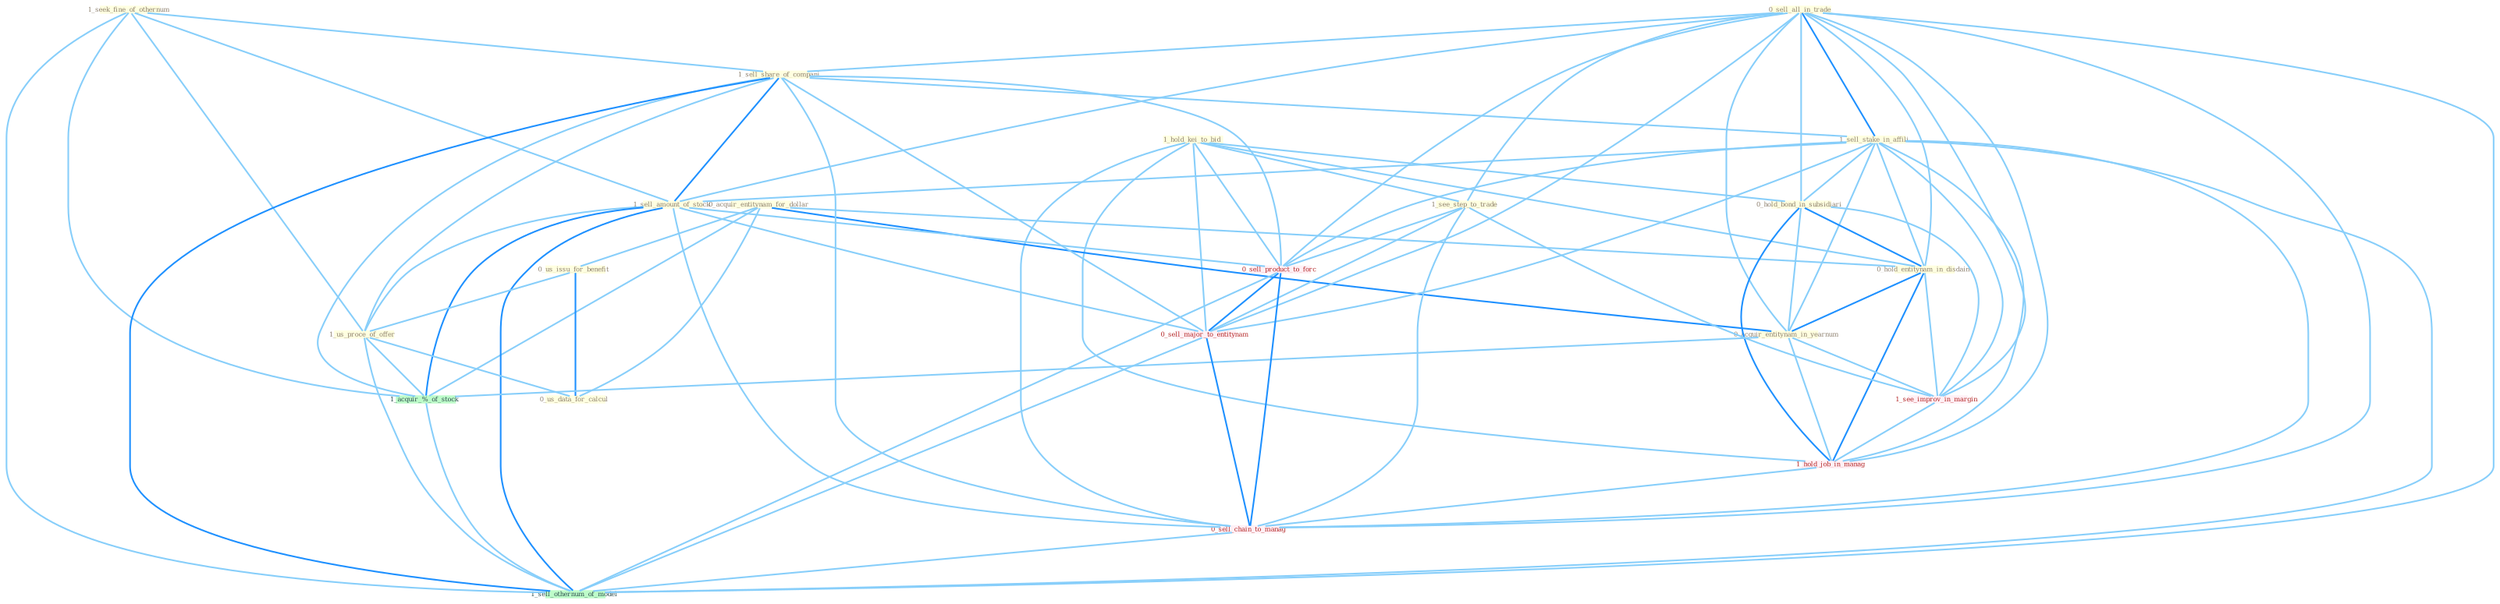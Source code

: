 Graph G{ 
    node
    [shape=polygon,style=filled,width=.5,height=.06,color="#BDFCC9",fixedsize=true,fontsize=4,
    fontcolor="#2f4f4f"];
    {node
    [color="#ffffe0", fontcolor="#8b7d6b"] "1_hold_kei_to_bid " "0_acquir_entitynam_for_dollar " "1_seek_fine_of_othernum " "0_sell_all_in_trade " "1_sell_share_of_compani " "1_sell_stake_in_affili " "0_hold_bond_in_subsidiari " "0_hold_entitynam_in_disdain " "1_sell_amount_of_stock " "1_see_step_to_trade " "0_us_issu_for_benefit " "1_us_proce_of_offer " "0_us_data_for_calcul " "0_acquir_entitynam_in_yearnum "}
{node [color="#fff0f5", fontcolor="#b22222"] "1_see_improv_in_margin " "1_hold_job_in_manag " "0_sell_product_to_forc " "0_sell_major_to_entitynam " "0_sell_chain_to_manag "}
edge [color="#B0E2FF"];

	"1_hold_kei_to_bid " -- "0_hold_bond_in_subsidiari " [w="1", color="#87cefa" ];
	"1_hold_kei_to_bid " -- "0_hold_entitynam_in_disdain " [w="1", color="#87cefa" ];
	"1_hold_kei_to_bid " -- "1_see_step_to_trade " [w="1", color="#87cefa" ];
	"1_hold_kei_to_bid " -- "1_hold_job_in_manag " [w="1", color="#87cefa" ];
	"1_hold_kei_to_bid " -- "0_sell_product_to_forc " [w="1", color="#87cefa" ];
	"1_hold_kei_to_bid " -- "0_sell_major_to_entitynam " [w="1", color="#87cefa" ];
	"1_hold_kei_to_bid " -- "0_sell_chain_to_manag " [w="1", color="#87cefa" ];
	"0_acquir_entitynam_for_dollar " -- "0_hold_entitynam_in_disdain " [w="1", color="#87cefa" ];
	"0_acquir_entitynam_for_dollar " -- "0_us_issu_for_benefit " [w="1", color="#87cefa" ];
	"0_acquir_entitynam_for_dollar " -- "0_us_data_for_calcul " [w="1", color="#87cefa" ];
	"0_acquir_entitynam_for_dollar " -- "0_acquir_entitynam_in_yearnum " [w="2", color="#1e90ff" , len=0.8];
	"0_acquir_entitynam_for_dollar " -- "1_acquir_%_of_stock " [w="1", color="#87cefa" ];
	"1_seek_fine_of_othernum " -- "1_sell_share_of_compani " [w="1", color="#87cefa" ];
	"1_seek_fine_of_othernum " -- "1_sell_amount_of_stock " [w="1", color="#87cefa" ];
	"1_seek_fine_of_othernum " -- "1_us_proce_of_offer " [w="1", color="#87cefa" ];
	"1_seek_fine_of_othernum " -- "1_acquir_%_of_stock " [w="1", color="#87cefa" ];
	"1_seek_fine_of_othernum " -- "1_sell_othernum_of_model " [w="1", color="#87cefa" ];
	"0_sell_all_in_trade " -- "1_sell_share_of_compani " [w="1", color="#87cefa" ];
	"0_sell_all_in_trade " -- "1_sell_stake_in_affili " [w="2", color="#1e90ff" , len=0.8];
	"0_sell_all_in_trade " -- "0_hold_bond_in_subsidiari " [w="1", color="#87cefa" ];
	"0_sell_all_in_trade " -- "0_hold_entitynam_in_disdain " [w="1", color="#87cefa" ];
	"0_sell_all_in_trade " -- "1_sell_amount_of_stock " [w="1", color="#87cefa" ];
	"0_sell_all_in_trade " -- "1_see_step_to_trade " [w="1", color="#87cefa" ];
	"0_sell_all_in_trade " -- "0_acquir_entitynam_in_yearnum " [w="1", color="#87cefa" ];
	"0_sell_all_in_trade " -- "1_see_improv_in_margin " [w="1", color="#87cefa" ];
	"0_sell_all_in_trade " -- "1_hold_job_in_manag " [w="1", color="#87cefa" ];
	"0_sell_all_in_trade " -- "0_sell_product_to_forc " [w="1", color="#87cefa" ];
	"0_sell_all_in_trade " -- "0_sell_major_to_entitynam " [w="1", color="#87cefa" ];
	"0_sell_all_in_trade " -- "0_sell_chain_to_manag " [w="1", color="#87cefa" ];
	"0_sell_all_in_trade " -- "1_sell_othernum_of_model " [w="1", color="#87cefa" ];
	"1_sell_share_of_compani " -- "1_sell_stake_in_affili " [w="1", color="#87cefa" ];
	"1_sell_share_of_compani " -- "1_sell_amount_of_stock " [w="2", color="#1e90ff" , len=0.8];
	"1_sell_share_of_compani " -- "1_us_proce_of_offer " [w="1", color="#87cefa" ];
	"1_sell_share_of_compani " -- "1_acquir_%_of_stock " [w="1", color="#87cefa" ];
	"1_sell_share_of_compani " -- "0_sell_product_to_forc " [w="1", color="#87cefa" ];
	"1_sell_share_of_compani " -- "0_sell_major_to_entitynam " [w="1", color="#87cefa" ];
	"1_sell_share_of_compani " -- "0_sell_chain_to_manag " [w="1", color="#87cefa" ];
	"1_sell_share_of_compani " -- "1_sell_othernum_of_model " [w="2", color="#1e90ff" , len=0.8];
	"1_sell_stake_in_affili " -- "0_hold_bond_in_subsidiari " [w="1", color="#87cefa" ];
	"1_sell_stake_in_affili " -- "0_hold_entitynam_in_disdain " [w="1", color="#87cefa" ];
	"1_sell_stake_in_affili " -- "1_sell_amount_of_stock " [w="1", color="#87cefa" ];
	"1_sell_stake_in_affili " -- "0_acquir_entitynam_in_yearnum " [w="1", color="#87cefa" ];
	"1_sell_stake_in_affili " -- "1_see_improv_in_margin " [w="1", color="#87cefa" ];
	"1_sell_stake_in_affili " -- "1_hold_job_in_manag " [w="1", color="#87cefa" ];
	"1_sell_stake_in_affili " -- "0_sell_product_to_forc " [w="1", color="#87cefa" ];
	"1_sell_stake_in_affili " -- "0_sell_major_to_entitynam " [w="1", color="#87cefa" ];
	"1_sell_stake_in_affili " -- "0_sell_chain_to_manag " [w="1", color="#87cefa" ];
	"1_sell_stake_in_affili " -- "1_sell_othernum_of_model " [w="1", color="#87cefa" ];
	"0_hold_bond_in_subsidiari " -- "0_hold_entitynam_in_disdain " [w="2", color="#1e90ff" , len=0.8];
	"0_hold_bond_in_subsidiari " -- "0_acquir_entitynam_in_yearnum " [w="1", color="#87cefa" ];
	"0_hold_bond_in_subsidiari " -- "1_see_improv_in_margin " [w="1", color="#87cefa" ];
	"0_hold_bond_in_subsidiari " -- "1_hold_job_in_manag " [w="2", color="#1e90ff" , len=0.8];
	"0_hold_entitynam_in_disdain " -- "0_acquir_entitynam_in_yearnum " [w="2", color="#1e90ff" , len=0.8];
	"0_hold_entitynam_in_disdain " -- "1_see_improv_in_margin " [w="1", color="#87cefa" ];
	"0_hold_entitynam_in_disdain " -- "1_hold_job_in_manag " [w="2", color="#1e90ff" , len=0.8];
	"1_sell_amount_of_stock " -- "1_us_proce_of_offer " [w="1", color="#87cefa" ];
	"1_sell_amount_of_stock " -- "1_acquir_%_of_stock " [w="2", color="#1e90ff" , len=0.8];
	"1_sell_amount_of_stock " -- "0_sell_product_to_forc " [w="1", color="#87cefa" ];
	"1_sell_amount_of_stock " -- "0_sell_major_to_entitynam " [w="1", color="#87cefa" ];
	"1_sell_amount_of_stock " -- "0_sell_chain_to_manag " [w="1", color="#87cefa" ];
	"1_sell_amount_of_stock " -- "1_sell_othernum_of_model " [w="2", color="#1e90ff" , len=0.8];
	"1_see_step_to_trade " -- "1_see_improv_in_margin " [w="1", color="#87cefa" ];
	"1_see_step_to_trade " -- "0_sell_product_to_forc " [w="1", color="#87cefa" ];
	"1_see_step_to_trade " -- "0_sell_major_to_entitynam " [w="1", color="#87cefa" ];
	"1_see_step_to_trade " -- "0_sell_chain_to_manag " [w="1", color="#87cefa" ];
	"0_us_issu_for_benefit " -- "1_us_proce_of_offer " [w="1", color="#87cefa" ];
	"0_us_issu_for_benefit " -- "0_us_data_for_calcul " [w="2", color="#1e90ff" , len=0.8];
	"1_us_proce_of_offer " -- "0_us_data_for_calcul " [w="1", color="#87cefa" ];
	"1_us_proce_of_offer " -- "1_acquir_%_of_stock " [w="1", color="#87cefa" ];
	"1_us_proce_of_offer " -- "1_sell_othernum_of_model " [w="1", color="#87cefa" ];
	"0_acquir_entitynam_in_yearnum " -- "1_see_improv_in_margin " [w="1", color="#87cefa" ];
	"0_acquir_entitynam_in_yearnum " -- "1_acquir_%_of_stock " [w="1", color="#87cefa" ];
	"0_acquir_entitynam_in_yearnum " -- "1_hold_job_in_manag " [w="1", color="#87cefa" ];
	"1_see_improv_in_margin " -- "1_hold_job_in_manag " [w="1", color="#87cefa" ];
	"1_acquir_%_of_stock " -- "1_sell_othernum_of_model " [w="1", color="#87cefa" ];
	"1_hold_job_in_manag " -- "0_sell_chain_to_manag " [w="1", color="#87cefa" ];
	"0_sell_product_to_forc " -- "0_sell_major_to_entitynam " [w="2", color="#1e90ff" , len=0.8];
	"0_sell_product_to_forc " -- "0_sell_chain_to_manag " [w="2", color="#1e90ff" , len=0.8];
	"0_sell_product_to_forc " -- "1_sell_othernum_of_model " [w="1", color="#87cefa" ];
	"0_sell_major_to_entitynam " -- "0_sell_chain_to_manag " [w="2", color="#1e90ff" , len=0.8];
	"0_sell_major_to_entitynam " -- "1_sell_othernum_of_model " [w="1", color="#87cefa" ];
	"0_sell_chain_to_manag " -- "1_sell_othernum_of_model " [w="1", color="#87cefa" ];
}